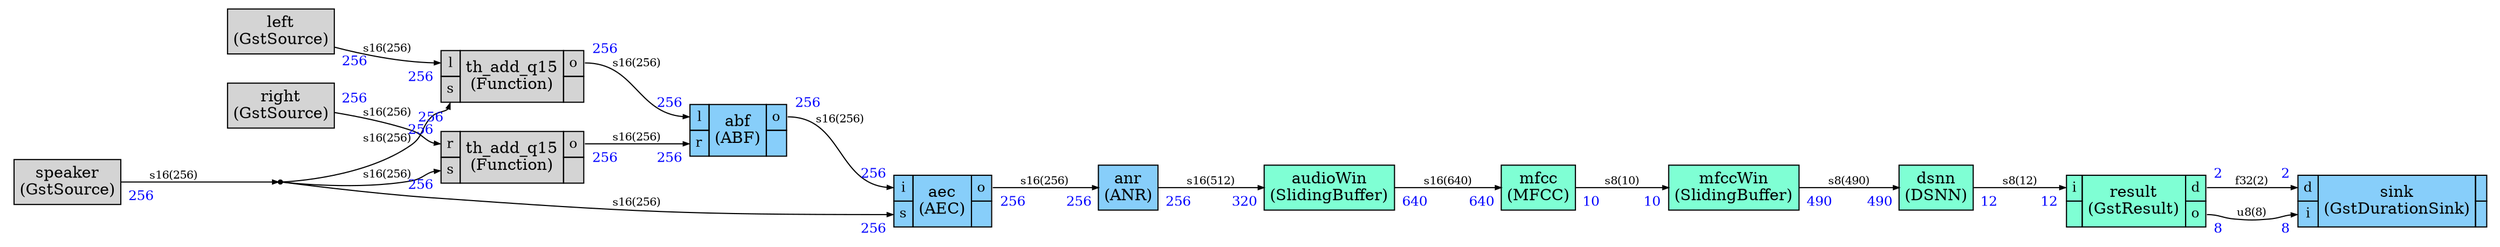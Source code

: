 



digraph structs {
    bgcolor = "white"
    node [shape=plaintext,color="black",fontcolor="black",fontname="Times-Roman"]
    rankdir=LR
    edge [arrowsize="0.5",color="black",fontcolor="black",fontname="Times-Roman"]



abf [label=<
<TABLE color="black" bgcolor="lightskyblue" BORDER="0" CELLBORDER="1" CELLSPACING="0" CELLPADDING="4">
  <TR>
    <TD PORT="l"><FONT POINT-SIZE="12.0" COLOR="black">l</FONT></TD>
    <TD ALIGN="CENTER" ROWSPAN="2"><FONT COLOR="black" POINT-SIZE="14.0">abf<BR/>(ABF)</FONT></TD>
    <TD PORT="o"><FONT POINT-SIZE="12.0" COLOR="black">o</FONT></TD>
  </TR>
<TR>
<TD PORT="r"><FONT POINT-SIZE="12.0" COLOR="black">r</FONT></TD>

 
<TD></TD></TR>

</TABLE>>];


aec [label=<
<TABLE color="black" bgcolor="lightskyblue" BORDER="0" CELLBORDER="1" CELLSPACING="0" CELLPADDING="4">
  <TR>
    <TD PORT="i"><FONT POINT-SIZE="12.0" COLOR="black">i</FONT></TD>
    <TD ALIGN="CENTER" ROWSPAN="2"><FONT COLOR="black" POINT-SIZE="14.0">aec<BR/>(AEC)</FONT></TD>
    <TD PORT="o"><FONT POINT-SIZE="12.0" COLOR="black">o</FONT></TD>
  </TR>
<TR>
<TD PORT="s"><FONT POINT-SIZE="12.0" COLOR="black">s</FONT></TD>

 
<TD></TD></TR>

</TABLE>>];

anr [label=<
<TABLE color="black" bgcolor="lightskyblue" BORDER="0" CELLBORDER="1" CELLSPACING="0" CELLPADDING="4">
  <TR>
    <TD ALIGN="CENTER" PORT="i"><FONT COLOR="black" POINT-SIZE="14.0">anr<BR/>(ANR)</FONT></TD>
  </TR>
</TABLE>>];

audioWin [label=<
<TABLE color="black" bgcolor="aquamarine" BORDER="0" CELLBORDER="1" CELLSPACING="0" CELLPADDING="4">
  <TR>
    <TD ALIGN="CENTER" PORT="i"><FONT COLOR="black" POINT-SIZE="14.0">audioWin<BR/>(SlidingBuffer)</FONT></TD>
  </TR>
</TABLE>>];

dsnn [label=<
<TABLE color="black" bgcolor="aquamarine" BORDER="0" CELLBORDER="1" CELLSPACING="0" CELLPADDING="4">
  <TR>
    <TD ALIGN="CENTER" PORT="i"><FONT COLOR="black" POINT-SIZE="14.0">dsnn<BR/>(DSNN)</FONT></TD>
  </TR>
</TABLE>>];

dup0 [shape=point,label="dup0"]

left [label=<
<TABLE color="black" bgcolor="gray83" BORDER="0" CELLBORDER="1" CELLSPACING="0" CELLPADDING="4">
  <TR>
    <TD ALIGN="CENTER" PORT="i"><FONT COLOR="black" POINT-SIZE="14.0">left<BR/>(GstSource)</FONT></TD>
  </TR>
</TABLE>>];

mfcc [label=<
<TABLE color="black" bgcolor="aquamarine" BORDER="0" CELLBORDER="1" CELLSPACING="0" CELLPADDING="4">
  <TR>
    <TD ALIGN="CENTER" PORT="i"><FONT COLOR="black" POINT-SIZE="14.0">mfcc<BR/>(MFCC)</FONT></TD>
  </TR>
</TABLE>>];

mfccWin [label=<
<TABLE color="black" bgcolor="aquamarine" BORDER="0" CELLBORDER="1" CELLSPACING="0" CELLPADDING="4">
  <TR>
    <TD ALIGN="CENTER" PORT="i"><FONT COLOR="black" POINT-SIZE="14.0">mfccWin<BR/>(SlidingBuffer)</FONT></TD>
  </TR>
</TABLE>>];


result [label=<
<TABLE color="black" bgcolor="aquamarine" BORDER="0" CELLBORDER="1" CELLSPACING="0" CELLPADDING="4">
  <TR>
    <TD PORT="i"><FONT POINT-SIZE="12.0" COLOR="black">i</FONT></TD>
    <TD ALIGN="CENTER" ROWSPAN="2"><FONT COLOR="black" POINT-SIZE="14.0">result<BR/>(GstResult)</FONT></TD>
    <TD PORT="d"><FONT POINT-SIZE="12.0" COLOR="black">d</FONT></TD>
  </TR>
<TR>
 
<TD></TD>
<TD PORT="o"><FONT POINT-SIZE="12.0" COLOR="black">o</FONT></TD>
</TR>

</TABLE>>];

right [label=<
<TABLE color="black" bgcolor="gray83" BORDER="0" CELLBORDER="1" CELLSPACING="0" CELLPADDING="4">
  <TR>
    <TD ALIGN="CENTER" PORT="i"><FONT COLOR="black" POINT-SIZE="14.0">right<BR/>(GstSource)</FONT></TD>
  </TR>
</TABLE>>];


sink [label=<
<TABLE color="black" bgcolor="lightskyblue" BORDER="0" CELLBORDER="1" CELLSPACING="0" CELLPADDING="4">
  <TR>
    <TD PORT="d"><FONT POINT-SIZE="12.0" COLOR="black">d</FONT></TD>
    <TD ALIGN="CENTER" ROWSPAN="2"><FONT COLOR="black" POINT-SIZE="14.0">sink<BR/>(GstDurationSink)</FONT></TD>
    <TD></TD>
  </TR>
<TR>
<TD PORT="i"><FONT POINT-SIZE="12.0" COLOR="black">i</FONT></TD>

 
<TD></TD></TR>

</TABLE>>];

speaker [label=<
<TABLE color="black" bgcolor="gray83" BORDER="0" CELLBORDER="1" CELLSPACING="0" CELLPADDING="4">
  <TR>
    <TD ALIGN="CENTER" PORT="i"><FONT COLOR="black" POINT-SIZE="14.0">speaker<BR/>(GstSource)</FONT></TD>
  </TR>
</TABLE>>];


th_add_q151 [label=<
<TABLE color="black" bgcolor="gray83" BORDER="0" CELLBORDER="1" CELLSPACING="0" CELLPADDING="4">
  <TR>
    <TD PORT="l"><FONT POINT-SIZE="12.0" COLOR="black">l</FONT></TD>
    <TD ALIGN="CENTER" ROWSPAN="2"><FONT COLOR="black" POINT-SIZE="14.0">th_add_q15<BR/>(Function)</FONT></TD>
    <TD PORT="o"><FONT POINT-SIZE="12.0" COLOR="black">o</FONT></TD>
  </TR>
<TR>
<TD PORT="s"><FONT POINT-SIZE="12.0" COLOR="black">s</FONT></TD>

 
<TD></TD></TR>

</TABLE>>];


th_add_q152 [label=<
<TABLE color="black" bgcolor="gray83" BORDER="0" CELLBORDER="1" CELLSPACING="0" CELLPADDING="4">
  <TR>
    <TD PORT="r"><FONT POINT-SIZE="12.0" COLOR="black">r</FONT></TD>
    <TD ALIGN="CENTER" ROWSPAN="2"><FONT COLOR="black" POINT-SIZE="14.0">th_add_q15<BR/>(Function)</FONT></TD>
    <TD PORT="o"><FONT POINT-SIZE="12.0" COLOR="black">o</FONT></TD>
  </TR>
<TR>
<TD PORT="s"><FONT POINT-SIZE="12.0" COLOR="black">s</FONT></TD>

 
<TD></TD></TR>

</TABLE>>];



left:i -> th_add_q151:l [style="solid",color="black",fontsize="10.0",fontcolor="black",label=<s16(256)>
,headlabel=<<TABLE BORDER="0" CELLPADDING="4"><TR><TD><FONT COLOR="blue" POINT-SIZE="12.0" >256</FONT>
</TD></TR></TABLE>>
,taillabel=<<TABLE BORDER="0" CELLPADDING="4"><TR><TD><FONT COLOR="blue" POINT-SIZE="12.0" >256</FONT>
</TD></TR></TABLE>>]

right:i -> th_add_q152:r [style="solid",color="black",fontsize="10.0",fontcolor="black",label=<s16(256)>
,headlabel=<<TABLE BORDER="0" CELLPADDING="4"><TR><TD><FONT COLOR="blue" POINT-SIZE="12.0" >256</FONT>
</TD></TR></TABLE>>
,taillabel=<<TABLE BORDER="0" CELLPADDING="4"><TR><TD><FONT COLOR="blue" POINT-SIZE="12.0" >256</FONT>
</TD></TR></TABLE>>]

th_add_q151:o -> abf:l [style="solid",color="black",fontsize="10.0",fontcolor="black",label=<s16(256)>
,headlabel=<<TABLE BORDER="0" CELLPADDING="4"><TR><TD><FONT COLOR="blue" POINT-SIZE="12.0" >256</FONT>
</TD></TR></TABLE>>
,taillabel=<<TABLE BORDER="0" CELLPADDING="4"><TR><TD><FONT COLOR="blue" POINT-SIZE="12.0" >256</FONT>
</TD></TR></TABLE>>]

th_add_q152:o -> abf:r [style="solid",color="black",fontsize="10.0",fontcolor="black",label=<s16(256)>
,headlabel=<<TABLE BORDER="0" CELLPADDING="4"><TR><TD><FONT COLOR="blue" POINT-SIZE="12.0" >256</FONT>
</TD></TR></TABLE>>
,taillabel=<<TABLE BORDER="0" CELLPADDING="4"><TR><TD><FONT COLOR="blue" POINT-SIZE="12.0" >256</FONT>
</TD></TR></TABLE>>]

abf:o -> aec:i [style="solid",color="black",fontsize="10.0",fontcolor="black",label=<s16(256)>
,headlabel=<<TABLE BORDER="0" CELLPADDING="4"><TR><TD><FONT COLOR="blue" POINT-SIZE="12.0" >256</FONT>
</TD></TR></TABLE>>
,taillabel=<<TABLE BORDER="0" CELLPADDING="4"><TR><TD><FONT COLOR="blue" POINT-SIZE="12.0" >256</FONT>
</TD></TR></TABLE>>]

aec:o -> anr:i [style="solid",color="black",fontsize="10.0",fontcolor="black",label=<s16(256)>
,headlabel=<<TABLE BORDER="0" CELLPADDING="4"><TR><TD><FONT COLOR="blue" POINT-SIZE="12.0" >256</FONT>
</TD></TR></TABLE>>
,taillabel=<<TABLE BORDER="0" CELLPADDING="4"><TR><TD><FONT COLOR="blue" POINT-SIZE="12.0" >256</FONT>
</TD></TR></TABLE>>]

anr:i -> audioWin:i [style="solid",color="black",fontsize="10.0",fontcolor="black",label=<s16(512)>
,headlabel=<<TABLE BORDER="0" CELLPADDING="4"><TR><TD><FONT COLOR="blue" POINT-SIZE="12.0" >320</FONT>
</TD></TR></TABLE>>
,taillabel=<<TABLE BORDER="0" CELLPADDING="4"><TR><TD><FONT COLOR="blue" POINT-SIZE="12.0" >256</FONT>
</TD></TR></TABLE>>]

audioWin:i -> mfcc:i [style="solid",color="black",fontsize="10.0",fontcolor="black",label=<s16(640)>
,headlabel=<<TABLE BORDER="0" CELLPADDING="4"><TR><TD><FONT COLOR="blue" POINT-SIZE="12.0" >640</FONT>
</TD></TR></TABLE>>
,taillabel=<<TABLE BORDER="0" CELLPADDING="4"><TR><TD><FONT COLOR="blue" POINT-SIZE="12.0" >640</FONT>
</TD></TR></TABLE>>]

mfcc:i -> mfccWin:i [style="solid",color="black",fontsize="10.0",fontcolor="black",label=<s8(10)>
,headlabel=<<TABLE BORDER="0" CELLPADDING="4"><TR><TD><FONT COLOR="blue" POINT-SIZE="12.0" >10</FONT>
</TD></TR></TABLE>>
,taillabel=<<TABLE BORDER="0" CELLPADDING="4"><TR><TD><FONT COLOR="blue" POINT-SIZE="12.0" >10</FONT>
</TD></TR></TABLE>>]

mfccWin:i -> dsnn:i [style="solid",color="black",fontsize="10.0",fontcolor="black",label=<s8(490)>
,headlabel=<<TABLE BORDER="0" CELLPADDING="4"><TR><TD><FONT COLOR="blue" POINT-SIZE="12.0" >490</FONT>
</TD></TR></TABLE>>
,taillabel=<<TABLE BORDER="0" CELLPADDING="4"><TR><TD><FONT COLOR="blue" POINT-SIZE="12.0" >490</FONT>
</TD></TR></TABLE>>]

dsnn:i -> result:i [style="solid",color="black",fontsize="10.0",fontcolor="black",label=<s8(12)>
,headlabel=<<TABLE BORDER="0" CELLPADDING="4"><TR><TD><FONT COLOR="blue" POINT-SIZE="12.0" >12</FONT>
</TD></TR></TABLE>>
,taillabel=<<TABLE BORDER="0" CELLPADDING="4"><TR><TD><FONT COLOR="blue" POINT-SIZE="12.0" >12</FONT>
</TD></TR></TABLE>>]

result:o -> sink:i [style="solid",color="black",fontsize="10.0",fontcolor="black",label=<u8(8)>
,headlabel=<<TABLE BORDER="0" CELLPADDING="4"><TR><TD><FONT COLOR="blue" POINT-SIZE="12.0" >8</FONT>
</TD></TR></TABLE>>
,taillabel=<<TABLE BORDER="0" CELLPADDING="4"><TR><TD><FONT COLOR="blue" POINT-SIZE="12.0" >8</FONT>
</TD></TR></TABLE>>]

result:d -> sink:d [style="solid",color="black",fontsize="10.0",fontcolor="black",label=<f32(2)>
,headlabel=<<TABLE BORDER="0" CELLPADDING="4"><TR><TD><FONT COLOR="blue" POINT-SIZE="12.0" >2</FONT>
</TD></TR></TABLE>>
,taillabel=<<TABLE BORDER="0" CELLPADDING="4"><TR><TD><FONT COLOR="blue" POINT-SIZE="12.0" >2</FONT>
</TD></TR></TABLE>>]

speaker:i ->  
dup0 [style="solid",color="black",fontsize="10.0",fontcolor="black",label=<s16(256)>

,taillabel=<<TABLE BORDER="0" CELLPADDING="4"><TR><TD><FONT COLOR="blue" POINT-SIZE="12.0" >256</FONT>
</TD></TR></TABLE>>]

 
dup0 -> th_add_q151:s [style="solid",color="black",fontsize="10.0",fontcolor="black",label=<s16(256)>
,headlabel=<<TABLE BORDER="0" CELLPADDING="4"><TR><TD><FONT COLOR="blue" POINT-SIZE="12.0" >256</FONT>
</TD></TR></TABLE>>
]

 
dup0 -> th_add_q152:s [style="solid",color="black",fontsize="10.0",fontcolor="black",label=<s16(256)>
,headlabel=<<TABLE BORDER="0" CELLPADDING="4"><TR><TD><FONT COLOR="blue" POINT-SIZE="12.0" >256</FONT>
</TD></TR></TABLE>>
]

 
dup0 -> aec:s [style="solid",color="black",fontsize="10.0",fontcolor="black",label=<s16(256)>
,headlabel=<<TABLE BORDER="0" CELLPADDING="4"><TR><TD><FONT COLOR="blue" POINT-SIZE="12.0" >256</FONT>
</TD></TR></TABLE>>
]


}
